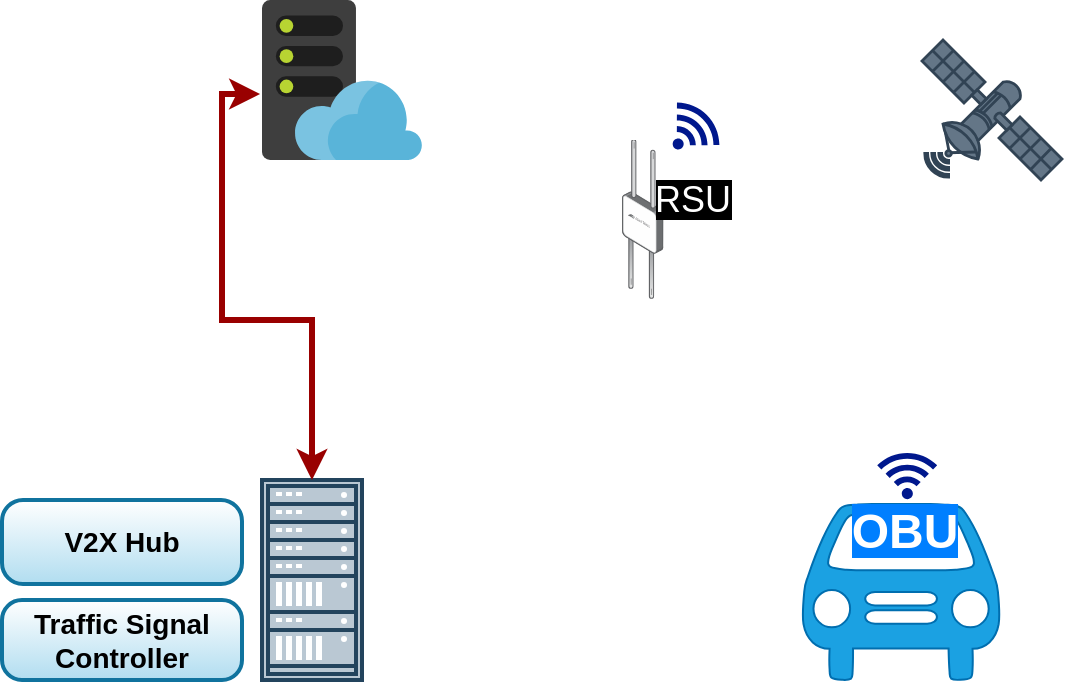 <mxfile version="13.8.0" type="github">
  <diagram name="Page-1" id="b33cb84f-bf7a-9ccf-f142-242d16432e5d">
    <mxGraphModel dx="1102" dy="582" grid="1" gridSize="10" guides="1" tooltips="1" connect="1" arrows="1" fold="1" page="1" pageScale="1.5" pageWidth="1169" pageHeight="826" background="#ffffff" math="0" shadow="0">
      <root>
        <mxCell id="0" style=";html=1;" />
        <mxCell id="1" style=";html=1;" parent="0" />
        <mxCell id="-vPZNcomkNUSN_7R_Doy-1" value="" style="shape=image;imageAspect=0;aspect=fixed;verticalLabelPosition=bottom;verticalAlign=top;image=https://www.flaticon.com/svg/static/icons/svg/226/226633.svg;direction=east;" vertex="1" parent="1">
          <mxGeometry x="400" y="150" width="230" height="230" as="geometry" />
        </mxCell>
        <mxCell id="-vPZNcomkNUSN_7R_Doy-2" value="" style="shape=mxgraph.signs.transportation.car_1;html=1;pointerEvents=1;fillColor=#1ba1e2;strokeColor=#006EAF;verticalLabelPosition=bottom;verticalAlign=top;align=center;fontColor=#ffffff;" vertex="1" parent="1">
          <mxGeometry x="660" y="292" width="99" height="88" as="geometry" />
        </mxCell>
        <mxCell id="-vPZNcomkNUSN_7R_Doy-4" value="&lt;font style=&quot;font-size: 24px&quot; color=&quot;#ffffff&quot;&gt;&lt;b style=&quot;background-color: rgb(0 , 127 , 255)&quot;&gt;OBU&lt;/b&gt;&lt;/font&gt;" style="text;html=1;resizable=0;autosize=1;align=center;verticalAlign=middle;points=[];fillColor=none;strokeColor=none;rounded=0;" vertex="1" parent="1">
          <mxGeometry x="675.6" y="296" width="70" height="20" as="geometry" />
        </mxCell>
        <mxCell id="-vPZNcomkNUSN_7R_Doy-10" value="" style="points=[];aspect=fixed;html=1;align=center;shadow=0;dashed=0;image;image=img/lib/allied_telesis/wireless/Access_Point_Outdoor.svg;sketch=0;" vertex="1" parent="1">
          <mxGeometry x="570" y="110" width="20.72" height="80" as="geometry" />
        </mxCell>
        <mxCell id="-vPZNcomkNUSN_7R_Doy-7" value="&lt;font style=&quot;font-size: 18px ; background-color: rgb(0 , 0 , 0)&quot; color=&quot;#ffffff&quot;&gt;RSU&lt;/font&gt;" style="text;html=1;resizable=0;autosize=1;align=center;verticalAlign=middle;points=[];fillColor=none;strokeColor=none;rounded=0;" vertex="1" parent="1">
          <mxGeometry x="580" y="130" width="50" height="20" as="geometry" />
        </mxCell>
        <mxCell id="-vPZNcomkNUSN_7R_Doy-11" value="" style="fontColor=#ffffff;verticalAlign=top;verticalLabelPosition=bottom;labelPosition=center;align=center;html=1;outlineConnect=0;fillColor=#647687;strokeColor=#314354;gradientDirection=north;strokeWidth=2;shape=mxgraph.networks.satellite;" vertex="1" parent="1">
          <mxGeometry x="720" y="60" width="70" height="70" as="geometry" />
        </mxCell>
        <mxCell id="-vPZNcomkNUSN_7R_Doy-12" value="" style="verticalAlign=top;verticalLabelPosition=bottom;labelPosition=center;align=center;html=1;outlineConnect=0;fillColor=#bac8d3;strokeColor=#23445d;gradientDirection=north;strokeWidth=2;shape=mxgraph.networks.rack;" vertex="1" parent="1">
          <mxGeometry x="390" y="280" width="50" height="100" as="geometry" />
        </mxCell>
        <mxCell id="-vPZNcomkNUSN_7R_Doy-15" value="&lt;b&gt;&lt;font style=&quot;font-size: 14px&quot;&gt;V2X Hub&lt;/font&gt;&lt;/b&gt;" style="rounded=1;whiteSpace=wrap;html=1;shadow=0;glass=0;sketch=0;strokeColor=#10739e;fillColor=#b1ddf0;gradientColor=#ffffff;gradientDirection=north;arcSize=25;strokeWidth=2;" vertex="1" parent="1">
          <mxGeometry x="260" y="290" width="120" height="42" as="geometry" />
        </mxCell>
        <mxCell id="-vPZNcomkNUSN_7R_Doy-16" value="&lt;b&gt;&lt;font style=&quot;font-size: 14px&quot;&gt;Traffic Signal Controller&lt;/font&gt;&lt;/b&gt;" style="rounded=1;whiteSpace=wrap;html=1;shadow=0;glass=0;sketch=0;strokeColor=#10739e;fillColor=#b1ddf0;gradientColor=#ffffff;gradientDirection=north;arcSize=25;strokeWidth=2;" vertex="1" parent="1">
          <mxGeometry x="260" y="340" width="120" height="40" as="geometry" />
        </mxCell>
        <mxCell id="-vPZNcomkNUSN_7R_Doy-17" value="" style="aspect=fixed;pointerEvents=1;shadow=0;dashed=0;html=1;strokeColor=none;labelPosition=center;verticalLabelPosition=bottom;verticalAlign=top;align=center;fillColor=#00188D;shape=mxgraph.mscae.enterprise.wireless_connection;rounded=1;glass=0;sketch=0;rotation=-45;" vertex="1" parent="1">
          <mxGeometry x="592.4" y="90" width="25.2" height="30" as="geometry" />
        </mxCell>
        <mxCell id="-vPZNcomkNUSN_7R_Doy-18" value="" style="aspect=fixed;pointerEvents=1;shadow=0;dashed=0;html=1;strokeColor=none;labelPosition=center;verticalLabelPosition=bottom;verticalAlign=top;align=center;fillColor=#00188D;shape=mxgraph.mscae.enterprise.wireless_connection;rounded=1;glass=0;sketch=0;rotation=-90;" vertex="1" parent="1">
          <mxGeometry x="700" y="262" width="25.2" height="30" as="geometry" />
        </mxCell>
        <mxCell id="-vPZNcomkNUSN_7R_Doy-20" style="edgeStyle=orthogonalEdgeStyle;rounded=0;orthogonalLoop=1;jettySize=auto;html=1;exitX=-0.012;exitY=0.588;exitDx=0;exitDy=0;exitPerimeter=0;endArrow=classic;endFill=1;strokeWidth=3;strokeColor=#990000;startArrow=classic;startFill=1;" edge="1" parent="1" source="-vPZNcomkNUSN_7R_Doy-19" target="-vPZNcomkNUSN_7R_Doy-12">
          <mxGeometry relative="1" as="geometry" />
        </mxCell>
        <mxCell id="-vPZNcomkNUSN_7R_Doy-19" value="" style="aspect=fixed;html=1;points=[];align=center;image;fontSize=12;image=img/lib/mscae/WebHosting.svg;rounded=1;shadow=0;glass=0;sketch=0;strokeColor=#10739E;strokeWidth=2;gradientColor=#ffffff;" vertex="1" parent="1">
          <mxGeometry x="390" y="40" width="80" height="80" as="geometry" />
        </mxCell>
      </root>
    </mxGraphModel>
  </diagram>
</mxfile>
